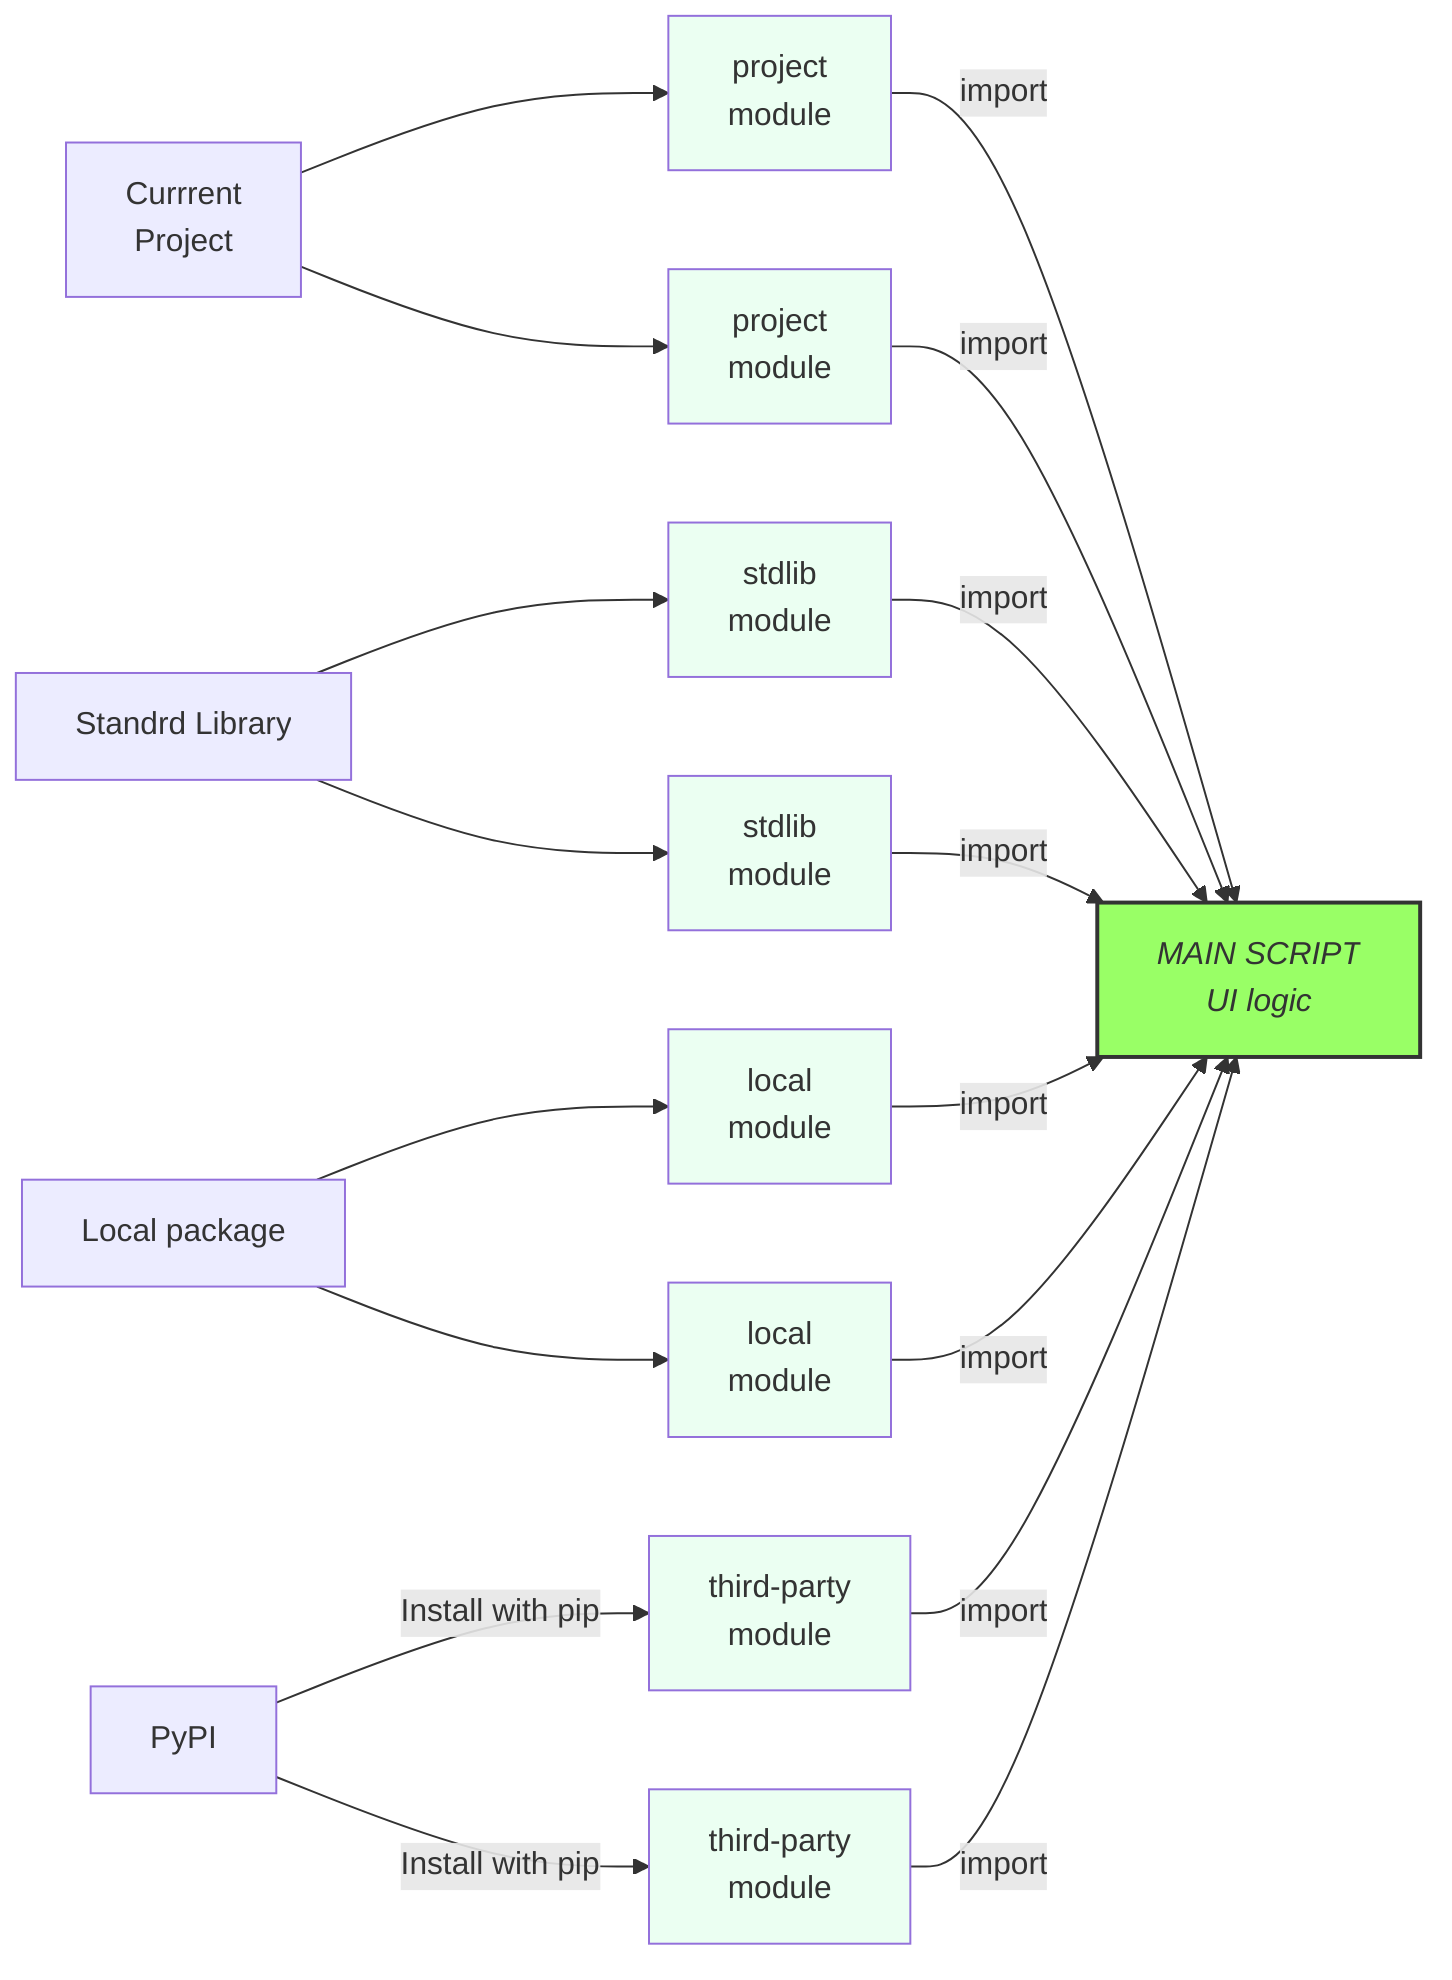 flowchart LR
    APP[Currrent\nProject] --> MOD_PROJECT_1[project\nmodule]
    APP[Currrent\nProject] --> MOD_PROJECT_2[project\nmodule]
    STD[Standrd Library] --> MOD_STDLIB_1[stdlib\nmodule]
    STD[Standrd Library] --> MOD_STDLIB_2[stdlib\nmodule]
    LOCAL[Local package] --> MOD_LOCAL_1[local\nmodule]
    LOCAL[Local package] --> MOD_LOCAL_2[local\nmodule]
    PYPI[PyPI] -->|Install with pip|MOD_THIRD_PARTY_1[third-party\nmodule]
    PYPI[PyPI] -->|Install with pip|MOD_THIRD_PARTY_2[third-party\nmodule]
    MOD_PROJECT_1 -->|import|MAIN
    MOD_PROJECT_2 -->|import|MAIN
    MOD_STDLIB_1 -->|import|MAIN
    MOD_STDLIB_2 -->|import|MAIN
    MOD_LOCAL_1 -->|import|MAIN
    MOD_LOCAL_2 -->|import|MAIN
    MOD_THIRD_PARTY_1 -->|import|MAIN[MAIN SCRIPT\nUI logic]
    MOD_THIRD_PARTY_2 -->|import|MAIN

    classDef blue fill:#ebfff2
    classDef green fill:#9f6,stroke:#333,font-style:italic,stroke-width:2px
    class MAIN green
    class MOD_THIRD_PARTY_1,MOD_THIRD_PARTY_2,MOD_PROJECT_1,MOD_PROJECT_2 blue
    class MOD_LOCAL_1,MOD_LOCAL_2,MOD_STDLIB_1,MOD_STDLIB_2 blue
